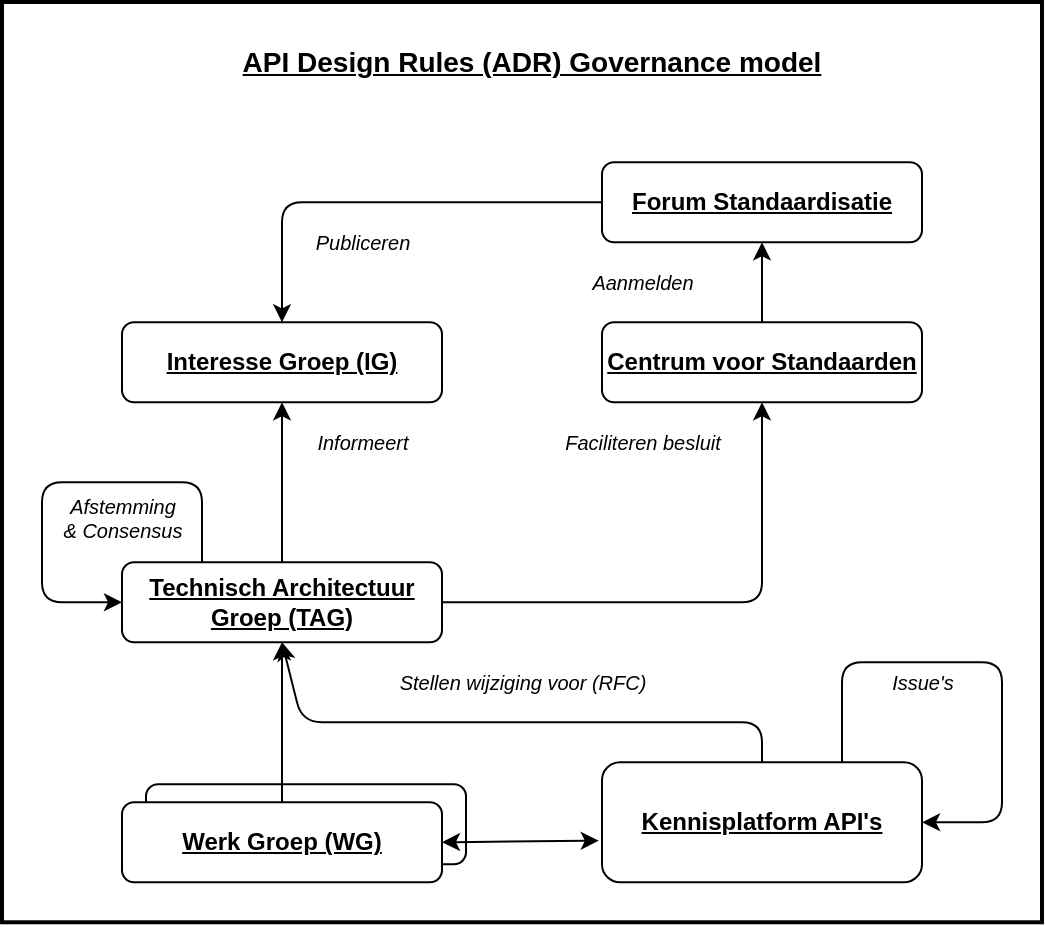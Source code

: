 <mxfile version="12.4.2" type="device" pages="3"><diagram id="dx5_5bGkg1Nnfz7x8nYc" name="ADR Governance model"><mxGraphModel dx="1106" dy="997" grid="1" gridSize="10" guides="1" tooltips="1" connect="1" arrows="1" fold="1" page="1" pageScale="1" pageWidth="1654" pageHeight="1169" math="0" shadow="0"><root><mxCell id="0"/><mxCell id="1" parent="0"/><mxCell id="mGMaODsvY5LA77Vns2WJ-25" value="" style="rounded=0;whiteSpace=wrap;html=1;fontSize=14;fillColor=none;strokeWidth=2;" parent="1" vertex="1"><mxGeometry x="40" y="40" width="520" height="460.14" as="geometry"/></mxCell><mxCell id="mGMaODsvY5LA77Vns2WJ-1" value="API Design Rules (ADR) Governance model" style="text;html=1;strokeColor=none;fillColor=none;align=center;verticalAlign=middle;whiteSpace=wrap;rounded=0;fontSize=14;fontStyle=5" parent="1" vertex="1"><mxGeometry x="80" y="60.14" width="450" height="20" as="geometry"/></mxCell><mxCell id="mGMaODsvY5LA77Vns2WJ-2" value="Technisch Architectuur Groep (TAG)" style="rounded=1;whiteSpace=wrap;html=1;fontStyle=5" parent="1" vertex="1"><mxGeometry x="100" y="320.14" width="160" height="40" as="geometry"/></mxCell><mxCell id="mGMaODsvY5LA77Vns2WJ-4" value="Werk Groep (WG)" style="rounded=1;whiteSpace=wrap;html=1;" parent="1" vertex="1"><mxGeometry x="112" y="431.14" width="160" height="40" as="geometry"/></mxCell><mxCell id="mGMaODsvY5LA77Vns2WJ-5" value="Interesse Groep (IG)" style="rounded=1;whiteSpace=wrap;html=1;fontStyle=5" parent="1" vertex="1"><mxGeometry x="100" y="200.14" width="160" height="40" as="geometry"/></mxCell><mxCell id="mGMaODsvY5LA77Vns2WJ-6" value="Werk Groep (WG)" style="rounded=1;whiteSpace=wrap;html=1;fontStyle=5" parent="1" vertex="1"><mxGeometry x="100" y="440.14" width="160" height="40" as="geometry"/></mxCell><mxCell id="mGMaODsvY5LA77Vns2WJ-7" value="Informeert" style="endArrow=classic;html=1;entryX=0.5;entryY=1;entryDx=0;entryDy=0;fontSize=10;fontStyle=2" parent="1" source="mGMaODsvY5LA77Vns2WJ-2" target="mGMaODsvY5LA77Vns2WJ-5" edge="1"><mxGeometry x="0.5" y="-40" width="50" height="50" relative="1" as="geometry"><mxPoint x="-40" y="510.14" as="sourcePoint"/><mxPoint x="10" y="460.14" as="targetPoint"/><mxPoint as="offset"/></mxGeometry></mxCell><mxCell id="mGMaODsvY5LA77Vns2WJ-8" value="" style="endArrow=classic;html=1;entryX=0.5;entryY=1;entryDx=0;entryDy=0;exitX=0.5;exitY=0;exitDx=0;exitDy=0;" parent="1" source="mGMaODsvY5LA77Vns2WJ-6" target="mGMaODsvY5LA77Vns2WJ-2" edge="1"><mxGeometry width="50" height="50" relative="1" as="geometry"><mxPoint x="-40" y="510.14" as="sourcePoint"/><mxPoint x="10" y="460.14" as="targetPoint"/></mxGeometry></mxCell><mxCell id="mGMaODsvY5LA77Vns2WJ-9" value="Stellen wijziging voor (RFC)" style="text;html=1;align=center;verticalAlign=middle;resizable=0;points=[];;labelBackgroundColor=#ffffff;fontStyle=2;fontSize=10;" parent="mGMaODsvY5LA77Vns2WJ-8" vertex="1" connectable="0"><mxGeometry x="-0.033" y="1" relative="1" as="geometry"><mxPoint x="121" y="-21.67" as="offset"/></mxGeometry></mxCell><mxCell id="mGMaODsvY5LA77Vns2WJ-10" value="Centrum voor Standaarden" style="rounded=1;whiteSpace=wrap;html=1;fontStyle=5" parent="1" vertex="1"><mxGeometry x="340" y="200.14" width="160" height="40" as="geometry"/></mxCell><mxCell id="mGMaODsvY5LA77Vns2WJ-11" value="" style="endArrow=classic;html=1;entryX=0;entryY=0.5;entryDx=0;entryDy=0;exitX=0.25;exitY=0;exitDx=0;exitDy=0;" parent="1" source="mGMaODsvY5LA77Vns2WJ-2" target="mGMaODsvY5LA77Vns2WJ-2" edge="1"><mxGeometry width="50" height="50" relative="1" as="geometry"><mxPoint x="-40" y="510.14" as="sourcePoint"/><mxPoint x="10" y="460.14" as="targetPoint"/><Array as="points"><mxPoint x="140" y="280.14"/><mxPoint x="60" y="280.14"/><mxPoint x="60" y="340.14"/></Array></mxGeometry></mxCell><mxCell id="mGMaODsvY5LA77Vns2WJ-12" value="Afstemming &lt;br style=&quot;font-size: 10px;&quot;&gt;&amp;amp; Consensus" style="text;html=1;align=center;verticalAlign=middle;resizable=0;points=[];;labelBackgroundColor=#ffffff;fontStyle=2;fontSize=10;" parent="mGMaODsvY5LA77Vns2WJ-11" vertex="1" connectable="0"><mxGeometry x="0.25" y="-2" relative="1" as="geometry"><mxPoint x="42" as="offset"/></mxGeometry></mxCell><mxCell id="mGMaODsvY5LA77Vns2WJ-13" value="" style="endArrow=classic;html=1;entryX=0.5;entryY=1;entryDx=0;entryDy=0;exitX=1;exitY=0.5;exitDx=0;exitDy=0;" parent="1" source="mGMaODsvY5LA77Vns2WJ-2" target="mGMaODsvY5LA77Vns2WJ-10" edge="1"><mxGeometry width="50" height="50" relative="1" as="geometry"><mxPoint x="-40" y="510.14" as="sourcePoint"/><mxPoint x="10" y="460.14" as="targetPoint"/><Array as="points"><mxPoint x="420" y="340.14"/></Array></mxGeometry></mxCell><mxCell id="mGMaODsvY5LA77Vns2WJ-14" value="Faciliteren besluit" style="text;html=1;align=center;verticalAlign=middle;resizable=0;points=[];;labelBackgroundColor=#ffffff;fontStyle=2;fontSize=10;" parent="mGMaODsvY5LA77Vns2WJ-13" vertex="1" connectable="0"><mxGeometry x="-0.041" y="1" relative="1" as="geometry"><mxPoint x="-25.0" y="-79" as="offset"/></mxGeometry></mxCell><mxCell id="mGMaODsvY5LA77Vns2WJ-15" value="Forum Standaardisatie" style="rounded=1;whiteSpace=wrap;html=1;fontStyle=5" parent="1" vertex="1"><mxGeometry x="340" y="120.14" width="160" height="40" as="geometry"/></mxCell><mxCell id="mGMaODsvY5LA77Vns2WJ-16" value="Aanmelden" style="endArrow=classic;html=1;fontSize=10;entryX=0.5;entryY=1;entryDx=0;entryDy=0;fontStyle=2" parent="1" source="mGMaODsvY5LA77Vns2WJ-10" target="mGMaODsvY5LA77Vns2WJ-15" edge="1"><mxGeometry y="60" width="50" height="50" relative="1" as="geometry"><mxPoint x="-40" y="550.14" as="sourcePoint"/><mxPoint x="10" y="500.14" as="targetPoint"/><mxPoint as="offset"/></mxGeometry></mxCell><mxCell id="mGMaODsvY5LA77Vns2WJ-17" value="" style="endArrow=classic;html=1;fontSize=12;entryX=0.5;entryY=0;entryDx=0;entryDy=0;exitX=0;exitY=0.5;exitDx=0;exitDy=0;" parent="1" source="mGMaODsvY5LA77Vns2WJ-15" target="mGMaODsvY5LA77Vns2WJ-5" edge="1"><mxGeometry width="50" height="50" relative="1" as="geometry"><mxPoint x="-40" y="550.14" as="sourcePoint"/><mxPoint x="10" y="500.14" as="targetPoint"/><Array as="points"><mxPoint x="180" y="140.14"/></Array></mxGeometry></mxCell><mxCell id="mGMaODsvY5LA77Vns2WJ-18" value="Publiceren" style="text;html=1;align=center;verticalAlign=middle;resizable=0;points=[];;labelBackgroundColor=#ffffff;fontSize=10;fontStyle=2" parent="mGMaODsvY5LA77Vns2WJ-17" vertex="1" connectable="0"><mxGeometry x="0.427" y="13" relative="1" as="geometry"><mxPoint x="36.67" y="7" as="offset"/></mxGeometry></mxCell><mxCell id="mGMaODsvY5LA77Vns2WJ-19" value="Kennisplatform API's" style="rounded=1;whiteSpace=wrap;html=1;fontSize=12;fontStyle=5" parent="1" vertex="1"><mxGeometry x="340" y="420.14" width="160" height="60" as="geometry"/></mxCell><mxCell id="mGMaODsvY5LA77Vns2WJ-20" value="" style="endArrow=classic;html=1;fontSize=12;entryX=0.5;entryY=1;entryDx=0;entryDy=0;exitX=0.5;exitY=0;exitDx=0;exitDy=0;" parent="1" source="mGMaODsvY5LA77Vns2WJ-19" target="mGMaODsvY5LA77Vns2WJ-2" edge="1"><mxGeometry width="50" height="50" relative="1" as="geometry"><mxPoint x="-40" y="550.14" as="sourcePoint"/><mxPoint x="10" y="500.14" as="targetPoint"/><Array as="points"><mxPoint x="420" y="400.14"/><mxPoint x="190" y="400.14"/></Array></mxGeometry></mxCell><mxCell id="mGMaODsvY5LA77Vns2WJ-21" value="" style="endArrow=classic;startArrow=classic;html=1;fontSize=12;entryX=-0.01;entryY=0.653;entryDx=0;entryDy=0;exitX=1;exitY=0.5;exitDx=0;exitDy=0;entryPerimeter=0;" parent="1" source="mGMaODsvY5LA77Vns2WJ-6" target="mGMaODsvY5LA77Vns2WJ-19" edge="1"><mxGeometry width="50" height="50" relative="1" as="geometry"><mxPoint x="-40" y="550.14" as="sourcePoint"/><mxPoint x="10" y="500.14" as="targetPoint"/></mxGeometry></mxCell><mxCell id="mGMaODsvY5LA77Vns2WJ-22" value="" style="endArrow=classic;html=1;fontSize=12;entryX=1;entryY=0.5;entryDx=0;entryDy=0;exitX=0.75;exitY=0;exitDx=0;exitDy=0;" parent="1" source="mGMaODsvY5LA77Vns2WJ-19" target="mGMaODsvY5LA77Vns2WJ-19" edge="1"><mxGeometry width="50" height="50" relative="1" as="geometry"><mxPoint x="-40" y="550.14" as="sourcePoint"/><mxPoint x="10" y="500.14" as="targetPoint"/><Array as="points"><mxPoint x="460" y="370.14"/><mxPoint x="540" y="370.14"/><mxPoint x="540" y="450.14"/></Array></mxGeometry></mxCell><mxCell id="mGMaODsvY5LA77Vns2WJ-23" value="Issue's" style="text;html=1;align=center;verticalAlign=middle;resizable=0;points=[];;labelBackgroundColor=#ffffff;fontSize=10;fontStyle=2" parent="mGMaODsvY5LA77Vns2WJ-22" vertex="1" connectable="0"><mxGeometry x="-0.276" y="-2" relative="1" as="geometry"><mxPoint x="-0.34" y="8" as="offset"/></mxGeometry></mxCell></root></mxGraphModel></diagram><diagram id="drqvtH2n9VaL-mbb8vZf" name="RFC Process"><mxGraphModel dx="1106" dy="997" grid="1" gridSize="10" guides="1" tooltips="1" connect="1" arrows="1" fold="1" page="1" pageScale="1" pageWidth="1654" pageHeight="1169" math="0" shadow="0"><root><mxCell id="MC2hNLUGjauFbn-MO6MP-0"/><mxCell id="MC2hNLUGjauFbn-MO6MP-1" parent="MC2hNLUGjauFbn-MO6MP-0"/><mxCell id="MC2hNLUGjauFbn-MO6MP-3" value="RFC's op de ADR&lt;br&gt;" style="swimlane;html=1;childLayout=stackLayout;resizeParent=1;resizeParentMax=0;horizontal=0;startSize=20;horizontalStack=0;" parent="MC2hNLUGjauFbn-MO6MP-1" vertex="1"><mxGeometry x="40" y="40" width="1140" height="450" as="geometry"/></mxCell><mxCell id="MC2hNLUGjauFbn-MO6MP-4" value="Werkgroep ADR" style="swimlane;html=1;startSize=20;horizontal=0;" parent="MC2hNLUGjauFbn-MO6MP-3" vertex="1"><mxGeometry x="20" width="1120" height="150" as="geometry"/></mxCell><mxCell id="MC2hNLUGjauFbn-MO6MP-7" value="" style="shape=mxgraph.bpmn.shape;html=1;verticalLabelPosition=bottom;labelBackgroundColor=#ffffff;verticalAlign=top;align=center;perimeter=rhombusPerimeter;background=gateway;outlineConnect=0;outline=standard;symbol=general;" parent="MC2hNLUGjauFbn-MO6MP-4" vertex="1"><mxGeometry x="30" y="55" width="50" height="50" as="geometry"/></mxCell><mxCell id="MC2hNLUGjauFbn-MO6MP-8" value="Process RFC" style="html=1;whiteSpace=wrap;rounded=1;" parent="MC2hNLUGjauFbn-MO6MP-4" vertex="1"><mxGeometry x="120" y="40" width="120" height="80" as="geometry"/></mxCell><mxCell id="MC2hNLUGjauFbn-MO6MP-9" value="" style="html=1;shape=plus;outlineConnect=0;" parent="MC2hNLUGjauFbn-MO6MP-8" vertex="1"><mxGeometry x="0.5" y="1" width="14" height="14" relative="1" as="geometry"><mxPoint x="-7" y="-14" as="offset"/></mxGeometry></mxCell><mxCell id="MC2hNLUGjauFbn-MO6MP-10" value="RFC ready for change process?" style="shape=mxgraph.bpmn.shape;html=1;verticalLabelPosition=top;labelBackgroundColor=#ffffff;verticalAlign=bottom;align=left;perimeter=rhombusPerimeter;background=gateway;outlineConnect=0;outline=none;symbol=exclusiveGw;labelPosition=right;" parent="MC2hNLUGjauFbn-MO6MP-4" vertex="1"><mxGeometry x="280" y="55" width="50" height="50" as="geometry"/></mxCell><mxCell id="MC2hNLUGjauFbn-MO6MP-12" value="" style="endArrow=block;endFill=1;endSize=6;html=1;exitX=1;exitY=0.5;exitDx=0;exitDy=0;entryX=0;entryY=0.5;entryDx=0;entryDy=0;" parent="MC2hNLUGjauFbn-MO6MP-4" source="MC2hNLUGjauFbn-MO6MP-7" target="MC2hNLUGjauFbn-MO6MP-8" edge="1"><mxGeometry width="100" relative="1" as="geometry"><mxPoint x="-30" y="280" as="sourcePoint"/><mxPoint x="70" y="280" as="targetPoint"/></mxGeometry></mxCell><mxCell id="MC2hNLUGjauFbn-MO6MP-13" value="" style="endArrow=block;endFill=1;endSize=6;html=1;exitX=1;exitY=0.5;exitDx=0;exitDy=0;entryX=0;entryY=0.5;entryDx=0;entryDy=0;" parent="MC2hNLUGjauFbn-MO6MP-4" source="MC2hNLUGjauFbn-MO6MP-8" target="MC2hNLUGjauFbn-MO6MP-10" edge="1"><mxGeometry width="100" relative="1" as="geometry"><mxPoint x="100" y="90" as="sourcePoint"/><mxPoint x="140" y="90" as="targetPoint"/></mxGeometry></mxCell><mxCell id="MC2hNLUGjauFbn-MO6MP-15" value="" style="endArrow=block;endFill=1;endSize=6;html=1;exitX=0.5;exitY=0;exitDx=0;exitDy=0;entryX=0.5;entryY=0;entryDx=0;entryDy=0;" parent="MC2hNLUGjauFbn-MO6MP-4" source="MC2hNLUGjauFbn-MO6MP-10" target="MC2hNLUGjauFbn-MO6MP-8" edge="1"><mxGeometry width="100" relative="1" as="geometry"><mxPoint x="270" y="100" as="sourcePoint"/><mxPoint x="340" y="100" as="targetPoint"/><Array as="points"><mxPoint x="305" y="20"/><mxPoint x="180" y="20"/></Array></mxGeometry></mxCell><mxCell id="MC2hNLUGjauFbn-MO6MP-17" value="no" style="text;html=1;align=center;verticalAlign=middle;resizable=0;points=[];;labelBackgroundColor=#ffffff;" parent="MC2hNLUGjauFbn-MO6MP-15" vertex="1" connectable="0"><mxGeometry x="-0.191" y="2" relative="1" as="geometry"><mxPoint x="22.86" y="18" as="offset"/></mxGeometry></mxCell><mxCell id="MC2hNLUGjauFbn-MO6MP-33" value="Processed RFC" style="html=1;whiteSpace=wrap;rounded=1;" parent="MC2hNLUGjauFbn-MO6MP-4" vertex="1"><mxGeometry x="880" y="40" width="120" height="80" as="geometry"/></mxCell><mxCell id="MC2hNLUGjauFbn-MO6MP-34" value="" style="html=1;shape=message;outlineConnect=0;" parent="MC2hNLUGjauFbn-MO6MP-33" vertex="1"><mxGeometry width="20" height="14" relative="1" as="geometry"><mxPoint x="7" y="7" as="offset"/></mxGeometry></mxCell><mxCell id="MC2hNLUGjauFbn-MO6MP-14" value="Yes&lt;span style=&quot;color: rgba(0 , 0 , 0 , 0) ; font-family: monospace ; font-size: 0px ; background-color: rgb(248 , 249 , 250)&quot;&gt;%3CmxGraphModel%3E%3Croot%3E%3CmxCell%20id%3D%220%22%2F%3E%3CmxCell%20id%3D%221%22%20parent%3D%220%22%2F%3E%3CmxCell%20id%3D%222%22%20value%3D%22%22%20style%3D%22endArrow%3Dblock%3BendFill%3D1%3BendSize%3D6%3Bhtml%3D1%3BexitX%3D1%3BexitY%3D0.5%3BexitDx%3D0%3BexitDy%3D0%3BentryX%3D0%3BentryY%3D0.5%3BentryDx%3D0%3BentryDy%3D0%3B%22%20edge%3D%221%22%20parent%3D%221%22%3E%3CmxGeometry%20width%3D%22100%22%20relative%3D%221%22%20as%3D%22geometry%22%3E%3CmxPoint%20x%3D%22300%22%20y%3D%2280%22%20as%3D%22sourcePoint%22%2F%3E%3CmxPoint%20x%3D%22370%22%20y%3D%2280%22%20as%3D%22targetPoint%22%2F%3E%3C%2FmxGeometry%3E%3C%2FmxCell%3E%3C%2Froot%3E%3C%2FmxGraphModel%3E&lt;/span&gt;" style="endArrow=block;endFill=1;endSize=6;html=1;exitX=0.5;exitY=1;exitDx=0;exitDy=0;entryX=0.5;entryY=0;entryDx=0;entryDy=0;" parent="MC2hNLUGjauFbn-MO6MP-3" source="MC2hNLUGjauFbn-MO6MP-10" target="MC2hNLUGjauFbn-MO6MP-11" edge="1"><mxGeometry x="-0.647" y="-15" width="100" relative="1" as="geometry"><mxPoint x="280" y="90" as="sourcePoint"/><mxPoint x="350" y="90" as="targetPoint"/><mxPoint as="offset"/></mxGeometry></mxCell><mxCell id="MC2hNLUGjauFbn-MO6MP-5" value="Logius (CvS)" style="swimlane;html=1;startSize=20;horizontal=0;" parent="MC2hNLUGjauFbn-MO6MP-3" vertex="1"><mxGeometry x="20" y="150" width="1120" height="150" as="geometry"/></mxCell><mxCell id="MC2hNLUGjauFbn-MO6MP-11" value="Propose in TAG ADR" style="shape=ext;rounded=1;html=1;whiteSpace=wrap;" parent="MC2hNLUGjauFbn-MO6MP-5" vertex="1"><mxGeometry x="245" y="40" width="120" height="80" as="geometry"/></mxCell><mxCell id="MC2hNLUGjauFbn-MO6MP-18" value="TAG ADR Decides" style="shape=ext;rounded=1;html=1;whiteSpace=wrap;" parent="MC2hNLUGjauFbn-MO6MP-5" vertex="1"><mxGeometry x="400" y="40" width="120" height="80" as="geometry"/></mxCell><mxCell id="MC2hNLUGjauFbn-MO6MP-19" value="Start openbare consultatie" style="shape=ext;rounded=1;html=1;whiteSpace=wrap;" parent="MC2hNLUGjauFbn-MO6MP-5" vertex="1"><mxGeometry x="560" y="40" width="120" height="80" as="geometry"/></mxCell><mxCell id="MC2hNLUGjauFbn-MO6MP-28" style="edgeStyle=orthogonalEdgeStyle;rounded=0;orthogonalLoop=1;jettySize=auto;html=1;" parent="MC2hNLUGjauFbn-MO6MP-5" source="MC2hNLUGjauFbn-MO6MP-21" target="MC2hNLUGjauFbn-MO6MP-22" edge="1"><mxGeometry relative="1" as="geometry"/></mxCell><mxCell id="MC2hNLUGjauFbn-MO6MP-21" value="Change document and raise versioning" style="shape=ext;rounded=1;html=1;whiteSpace=wrap;" parent="MC2hNLUGjauFbn-MO6MP-5" vertex="1"><mxGeometry x="720" y="40" width="120" height="80" as="geometry"/></mxCell><mxCell id="MC2hNLUGjauFbn-MO6MP-29" style="edgeStyle=orthogonalEdgeStyle;rounded=0;orthogonalLoop=1;jettySize=auto;html=1;" parent="MC2hNLUGjauFbn-MO6MP-5" source="MC2hNLUGjauFbn-MO6MP-22" target="MC2hNLUGjauFbn-MO6MP-23" edge="1"><mxGeometry relative="1" as="geometry"/></mxCell><mxCell id="MC2hNLUGjauFbn-MO6MP-22" value="Inform WG ADR &amp;amp; Forum Standaardisatie" style="shape=ext;rounded=1;html=1;whiteSpace=wrap;" parent="MC2hNLUGjauFbn-MO6MP-5" vertex="1"><mxGeometry x="880" y="40" width="120" height="80" as="geometry"/></mxCell><mxCell id="MC2hNLUGjauFbn-MO6MP-23" value="" style="shape=mxgraph.bpmn.shape;html=1;verticalLabelPosition=bottom;labelBackgroundColor=#ffffff;verticalAlign=top;align=center;perimeter=rhombusPerimeter;background=gateway;outlineConnect=0;outline=end;symbol=terminate;" parent="MC2hNLUGjauFbn-MO6MP-5" vertex="1"><mxGeometry x="1040" y="55" width="50" height="50" as="geometry"/></mxCell><mxCell id="MC2hNLUGjauFbn-MO6MP-25" value="" style="endArrow=block;endFill=1;endSize=6;html=1;entryX=0;entryY=0.5;entryDx=0;entryDy=0;exitX=1;exitY=0.5;exitDx=0;exitDy=0;" parent="MC2hNLUGjauFbn-MO6MP-5" source="MC2hNLUGjauFbn-MO6MP-11" target="MC2hNLUGjauFbn-MO6MP-18" edge="1"><mxGeometry width="100" relative="1" as="geometry"><mxPoint x="-10" y="180" as="sourcePoint"/><mxPoint x="90" y="180" as="targetPoint"/></mxGeometry></mxCell><mxCell id="MC2hNLUGjauFbn-MO6MP-24" value="" style="endArrow=block;endFill=1;endSize=6;html=1;" parent="MC2hNLUGjauFbn-MO6MP-5" source="MC2hNLUGjauFbn-MO6MP-19" target="MC2hNLUGjauFbn-MO6MP-21" edge="1"><mxGeometry width="100" relative="1" as="geometry"><mxPoint x="680" y="79.66" as="sourcePoint"/><mxPoint x="780" y="79.66" as="targetPoint"/></mxGeometry></mxCell><mxCell id="MC2hNLUGjauFbn-MO6MP-26" value="" style="endArrow=block;endFill=1;endSize=6;html=1;entryX=0;entryY=0.5;entryDx=0;entryDy=0;exitX=1;exitY=0.5;exitDx=0;exitDy=0;" parent="MC2hNLUGjauFbn-MO6MP-5" source="MC2hNLUGjauFbn-MO6MP-18" target="MC2hNLUGjauFbn-MO6MP-19" edge="1"><mxGeometry width="100" relative="1" as="geometry"><mxPoint x="394" y="90.0" as="sourcePoint"/><mxPoint x="460" y="90.0" as="targetPoint"/></mxGeometry></mxCell><mxCell id="MC2hNLUGjauFbn-MO6MP-31" value="Forum Standaardisatie" style="swimlane;startSize=20;horizontal=0;" parent="MC2hNLUGjauFbn-MO6MP-3" vertex="1"><mxGeometry x="20" y="300" width="1120" height="150" as="geometry"/></mxCell><mxCell id="MC2hNLUGjauFbn-MO6MP-35" value="New version of ADR Standaard" style="html=1;whiteSpace=wrap;rounded=1;" parent="MC2hNLUGjauFbn-MO6MP-31" vertex="1"><mxGeometry x="880" y="35" width="120" height="80" as="geometry"/></mxCell><mxCell id="MC2hNLUGjauFbn-MO6MP-36" value="" style="html=1;shape=message;outlineConnect=0;" parent="MC2hNLUGjauFbn-MO6MP-35" vertex="1"><mxGeometry width="20" height="14" relative="1" as="geometry"><mxPoint x="7" y="7" as="offset"/></mxGeometry></mxCell><mxCell id="MC2hNLUGjauFbn-MO6MP-37" value="" style="startArrow=oval;startFill=0;startSize=7;endArrow=block;endFill=0;endSize=10;dashed=1;html=1;entryX=0.5;entryY=0;entryDx=0;entryDy=0;" parent="MC2hNLUGjauFbn-MO6MP-3" source="MC2hNLUGjauFbn-MO6MP-22" target="MC2hNLUGjauFbn-MO6MP-35" edge="1"><mxGeometry width="100" relative="1" as="geometry"><mxPoint y="470" as="sourcePoint"/><mxPoint x="100" y="470" as="targetPoint"/></mxGeometry></mxCell><mxCell id="MC2hNLUGjauFbn-MO6MP-38" value="" style="startArrow=oval;startFill=0;startSize=7;endArrow=block;endFill=0;endSize=10;dashed=1;html=1;entryX=0.5;entryY=1;entryDx=0;entryDy=0;" parent="MC2hNLUGjauFbn-MO6MP-3" source="MC2hNLUGjauFbn-MO6MP-22" target="MC2hNLUGjauFbn-MO6MP-33" edge="1"><mxGeometry width="100" relative="1" as="geometry"><mxPoint y="470" as="sourcePoint"/><mxPoint x="100" y="470" as="targetPoint"/></mxGeometry></mxCell></root></mxGraphModel></diagram><diagram id="TXDt-Hoge4p5WTQTl_R5" name="Lean Canvas"><mxGraphModel dx="1106" dy="997" grid="1" gridSize="10" guides="1" tooltips="1" connect="1" arrows="1" fold="1" page="1" pageScale="1" pageWidth="1654" pageHeight="1169" math="0" shadow="0"><root><mxCell id="uc34WSMYbf7K16QQlbZ6-0"/><mxCell id="uc34WSMYbf7K16QQlbZ6-1" parent="uc34WSMYbf7K16QQlbZ6-0"/><mxCell id="uc34WSMYbf7K16QQlbZ6-2" value="Lean Canvas" style="rounded=0;whiteSpace=wrap;html=1;shadow=1;fontSize=15;" parent="uc34WSMYbf7K16QQlbZ6-1" vertex="1"><mxGeometry x="40" y="40" width="520" height="60" as="geometry"/></mxCell><mxCell id="uc34WSMYbf7K16QQlbZ6-3" value="Product: API Standaarden" style="rounded=0;whiteSpace=wrap;html=1;shadow=1;fontSize=24;fontStyle=1" parent="uc34WSMYbf7K16QQlbZ6-1" vertex="1"><mxGeometry x="560" y="40" width="520" height="60" as="geometry"/></mxCell><mxCell id="uc34WSMYbf7K16QQlbZ6-5" value="Versie: 01 - Datum: 27-08-2021 - Auteur: Martin van der Plas" style="rounded=0;whiteSpace=wrap;html=1;shadow=1;fontSize=15;" parent="uc34WSMYbf7K16QQlbZ6-1" vertex="1"><mxGeometry x="1080" y="40" width="520" height="60" as="geometry"/></mxCell><mxCell id="uc34WSMYbf7K16QQlbZ6-8" value="" style="rounded=0;whiteSpace=wrap;html=1;shadow=1;" parent="uc34WSMYbf7K16QQlbZ6-1" vertex="1"><mxGeometry x="40" y="160" width="280" height="600" as="geometry"/></mxCell><mxCell id="uc34WSMYbf7K16QQlbZ6-9" value="&lt;h1&gt;Problem&lt;/h1&gt;&lt;p&gt;1. API Standaarden zijn nog onbekend bij een brede doelgroep&lt;/p&gt;&lt;p&gt;2. Het beheer en de doorontwikkelingen zijn onduidelijk&lt;/p&gt;&lt;p&gt;3. nntb&lt;/p&gt;" style="text;html=1;strokeColor=none;fillColor=none;spacing=5;spacingTop=-20;whiteSpace=wrap;overflow=hidden;rounded=0;" parent="uc34WSMYbf7K16QQlbZ6-1" vertex="1"><mxGeometry x="50" y="170" width="260" height="260" as="geometry"/></mxCell><mxCell id="uc34WSMYbf7K16QQlbZ6-10" value="&lt;h1&gt;&lt;span&gt;Existing Alternatives&lt;/span&gt;&lt;/h1&gt;&lt;h1&gt;&lt;span style=&quot;font-size: 12px ; font-weight: normal&quot;&gt;1. Digikoppeling WUS en EBMS&lt;/span&gt;&lt;br&gt;&lt;/h1&gt;&lt;p&gt;2. Geen standaarden - iedere API een eigen invulling&lt;/p&gt;&lt;p&gt;&lt;span&gt;3. Eigen invulling van Standaarden - iedere organisatie voor zich&lt;/span&gt;&lt;/p&gt;" style="text;html=1;strokeColor=none;fillColor=none;spacing=5;spacingTop=-20;whiteSpace=wrap;overflow=hidden;rounded=0;" parent="uc34WSMYbf7K16QQlbZ6-1" vertex="1"><mxGeometry x="50" y="460" width="260" height="290" as="geometry"/></mxCell><mxCell id="uc34WSMYbf7K16QQlbZ6-17" value="" style="rounded=0;whiteSpace=wrap;html=1;shadow=1;" parent="uc34WSMYbf7K16QQlbZ6-1" vertex="1"><mxGeometry x="360" y="160" width="280" height="280" as="geometry"/></mxCell><mxCell id="uc34WSMYbf7K16QQlbZ6-18" value="" style="rounded=0;whiteSpace=wrap;html=1;shadow=1;" parent="uc34WSMYbf7K16QQlbZ6-1" vertex="1"><mxGeometry x="680" y="160" width="280" height="600" as="geometry"/></mxCell><mxCell id="uc34WSMYbf7K16QQlbZ6-19" value="" style="rounded=0;whiteSpace=wrap;html=1;shadow=1;" parent="uc34WSMYbf7K16QQlbZ6-1" vertex="1"><mxGeometry x="1320" y="160" width="280" height="600" as="geometry"/></mxCell><mxCell id="uc34WSMYbf7K16QQlbZ6-21" value="" style="rounded=0;whiteSpace=wrap;html=1;shadow=1;" parent="uc34WSMYbf7K16QQlbZ6-1" vertex="1"><mxGeometry x="360" y="480" width="280" height="280" as="geometry"/></mxCell><mxCell id="uc34WSMYbf7K16QQlbZ6-22" value="" style="rounded=0;whiteSpace=wrap;html=1;shadow=1;" parent="uc34WSMYbf7K16QQlbZ6-1" vertex="1"><mxGeometry x="1000" y="160" width="280" height="280" as="geometry"/></mxCell><mxCell id="uc34WSMYbf7K16QQlbZ6-23" value="" style="rounded=0;whiteSpace=wrap;html=1;shadow=1;" parent="uc34WSMYbf7K16QQlbZ6-1" vertex="1"><mxGeometry x="1000" y="480" width="280" height="280" as="geometry"/></mxCell><mxCell id="uc34WSMYbf7K16QQlbZ6-24" value="&lt;h1&gt;Solution&lt;/h1&gt;&lt;p&gt;1. API Standaarden promoten bij organisaties&lt;/p&gt;&lt;p&gt;&lt;span&gt;2. Het beheer en de doorontwikkelingen zijn goed opzetten en duidelijk communiceren&lt;/span&gt;&lt;/p&gt;&lt;p&gt;3. nntb&lt;/p&gt;" style="text;html=1;strokeColor=none;fillColor=none;spacing=5;spacingTop=-20;whiteSpace=wrap;overflow=hidden;rounded=0;" parent="uc34WSMYbf7K16QQlbZ6-1" vertex="1"><mxGeometry x="370" y="170" width="260" height="260" as="geometry"/></mxCell><mxCell id="uc34WSMYbf7K16QQlbZ6-25" value="&lt;h1&gt;&lt;span&gt;Key Metrics&lt;/span&gt;&lt;/h1&gt;&lt;h1&gt;&lt;span style=&quot;font-size: 12px ; font-weight: normal&quot;&gt;1. P&lt;/span&gt;&lt;font style=&quot;font-size: 12px&quot;&gt;&lt;span style=&quot;font-weight: normal&quot;&gt;agina bezoeken van de API Standaard&lt;/span&gt;&lt;br&gt;&lt;/font&gt;&lt;/h1&gt;&lt;p&gt;&lt;font style=&quot;font-size: 12px&quot;&gt;2. Aantal API's die zeggen aan de standaard te voldoen&lt;/font&gt;&lt;/p&gt;&lt;p&gt;&lt;span&gt;&lt;font style=&quot;font-size: 12px&quot;&gt;3. Verificatie van iedere regel bij alle bekende API's&lt;/font&gt;&lt;/span&gt;&lt;/p&gt;" style="text;html=1;strokeColor=none;fillColor=none;spacing=5;spacingTop=-20;whiteSpace=wrap;overflow=hidden;rounded=0;" parent="uc34WSMYbf7K16QQlbZ6-1" vertex="1"><mxGeometry x="370" y="490" width="260" height="260" as="geometry"/></mxCell><mxCell id="uc34WSMYbf7K16QQlbZ6-26" value="&lt;h1&gt;Unique Value Proposition&lt;/h1&gt;&lt;p&gt;- een eenduidige manier om gegevens uit te wisselen tussen organisaties en systemen.&lt;/p&gt;" style="text;html=1;strokeColor=none;fillColor=none;spacing=5;spacingTop=-20;whiteSpace=wrap;overflow=hidden;rounded=0;" parent="uc34WSMYbf7K16QQlbZ6-1" vertex="1"><mxGeometry x="690" y="170" width="260" height="260" as="geometry"/></mxCell><mxCell id="uc34WSMYbf7K16QQlbZ6-27" value="&lt;h1&gt;&lt;span&gt;High Level Concept&lt;/span&gt;&lt;/h1&gt;&lt;h1&gt;&lt;span style=&quot;font-size: 12px ; font-weight: 400&quot;&gt;- De API Standaarden zijn de opvolging van Digikoppeling&lt;br&gt;- de API Standaarden zijn de basis voor interoperabiliteit tussen organisaties en tussen de afzonderlijke bouwstenen van Voorzieningen&lt;/span&gt;&lt;/h1&gt;" style="text;html=1;strokeColor=none;fillColor=none;spacing=5;spacingTop=-20;whiteSpace=wrap;overflow=hidden;rounded=0;" parent="uc34WSMYbf7K16QQlbZ6-1" vertex="1"><mxGeometry x="690" y="460" width="260" height="290" as="geometry"/></mxCell><mxCell id="uc34WSMYbf7K16QQlbZ6-28" value="&lt;h1&gt;Unfair Advantage&lt;/h1&gt;&lt;p&gt;1. De API Standaarden zijn de enige standaarden op de Pas-Toe-of-Leg-uit-Lijst&lt;/p&gt;&lt;p&gt;&lt;span&gt;2. nntb&lt;/span&gt;&lt;/p&gt;&lt;p&gt;3. nntb&lt;/p&gt;" style="text;html=1;strokeColor=none;fillColor=none;spacing=5;spacingTop=-20;whiteSpace=wrap;overflow=hidden;rounded=0;" parent="uc34WSMYbf7K16QQlbZ6-1" vertex="1"><mxGeometry x="1010" y="170" width="260" height="260" as="geometry"/></mxCell><mxCell id="uc34WSMYbf7K16QQlbZ6-29" value="&lt;h1&gt;&lt;span&gt;Channels&lt;/span&gt;&lt;/h1&gt;&lt;h1&gt;&lt;span style=&quot;font-size: 12px ; font-weight: normal&quot;&gt;1. Online via Logius, forumstandaardisatie, kennisplatform API's en Github&lt;/span&gt;&lt;br&gt;&lt;/h1&gt;&lt;p&gt;2. Presentaties op evenementen&lt;/p&gt;&lt;p&gt;&lt;span&gt;3. 1 op 1 bij belangrijke stakeholders&lt;br&gt;&lt;/span&gt;&lt;/p&gt;&lt;p&gt;&lt;span&gt;4. Bestuurlijk overleg BZK&lt;/span&gt;&lt;/p&gt;" style="text;html=1;strokeColor=none;fillColor=none;spacing=5;spacingTop=-20;whiteSpace=wrap;overflow=hidden;rounded=0;" parent="uc34WSMYbf7K16QQlbZ6-1" vertex="1"><mxGeometry x="1010" y="490" width="260" height="260" as="geometry"/></mxCell><mxCell id="uc34WSMYbf7K16QQlbZ6-30" value="&lt;h1&gt;Customer Segments&lt;/h1&gt;&lt;p&gt;1. API Standaarden zijn nog onbekend bij een brede doelgroep&lt;/p&gt;&lt;p&gt;2. Het beheer en de doorontwikkelingen zijn onduidelijk&lt;/p&gt;&lt;p&gt;3. nntb&lt;/p&gt;" style="text;html=1;strokeColor=none;fillColor=none;spacing=5;spacingTop=-20;whiteSpace=wrap;overflow=hidden;rounded=0;" parent="uc34WSMYbf7K16QQlbZ6-1" vertex="1"><mxGeometry x="1330" y="170" width="260" height="260" as="geometry"/></mxCell><mxCell id="uc34WSMYbf7K16QQlbZ6-31" value="&lt;h1&gt;&lt;span&gt;Early Adopters&lt;/span&gt;&lt;/h1&gt;&lt;h1&gt;&lt;span style=&quot;font-weight: normal ; font-size: 12px&quot;&gt;1. Kadaster&lt;br&gt;2. VNG Realisatie&lt;br&gt;3. Kamers van Koophandel&lt;br&gt;4. DSO-LV&lt;br&gt;5. Logius&lt;br&gt;6. Uitvoeringsorganisatie Bedrijfsvoering Rijk (UBR)&lt;br&gt;7. Gemeente Amsterdam&lt;/span&gt;&lt;/h1&gt;" style="text;html=1;strokeColor=none;fillColor=none;spacing=5;spacingTop=-20;whiteSpace=wrap;overflow=hidden;rounded=0;" parent="uc34WSMYbf7K16QQlbZ6-1" vertex="1"><mxGeometry x="1330" y="460" width="260" height="290" as="geometry"/></mxCell><mxCell id="uc34WSMYbf7K16QQlbZ6-33" value="" style="rounded=0;whiteSpace=wrap;html=1;shadow=1;" parent="uc34WSMYbf7K16QQlbZ6-1" vertex="1"><mxGeometry x="40" y="800" width="760" height="280" as="geometry"/></mxCell><mxCell id="uc34WSMYbf7K16QQlbZ6-34" value="" style="rounded=0;whiteSpace=wrap;html=1;shadow=1;" parent="uc34WSMYbf7K16QQlbZ6-1" vertex="1"><mxGeometry x="840" y="800" width="760" height="280" as="geometry"/></mxCell><mxCell id="uc34WSMYbf7K16QQlbZ6-35" value="&lt;h1&gt;&lt;span&gt;Cost Structure&lt;/span&gt;&lt;/h1&gt;&lt;h1&gt;&lt;span style=&quot;font-size: 12px ; font-weight: normal&quot;&gt;1. Mensen/uren voor beheer van de standaard&lt;br&gt;2. Mensen/uren voor doorontwikkeling van de API Standaarden&lt;br&gt;3. Mensen/uren voor communicatie en promotie&lt;br&gt;4. Kosten voor (door)ontwikkeling generieke tools ter ondersteuning van de standaarden&lt;br&gt;5. Overhead kosten voor marketing, website, onderzoek door derden&amp;nbsp;&lt;/span&gt;&lt;/h1&gt;" style="text;html=1;strokeColor=none;fillColor=none;spacing=5;spacingTop=-20;whiteSpace=wrap;overflow=hidden;rounded=0;" parent="uc34WSMYbf7K16QQlbZ6-1" vertex="1"><mxGeometry x="50" y="810" width="740" height="260" as="geometry"/></mxCell><mxCell id="uc34WSMYbf7K16QQlbZ6-36" value="&lt;h1&gt;&lt;span&gt;Revenue Streams&lt;/span&gt;&lt;/h1&gt;&lt;h1&gt;&lt;span style=&quot;font-size: 12px ; font-weight: normal&quot;&gt;1. Bekostiging vanuit Min. BZK&lt;br&gt;2. nntb&lt;/span&gt;&lt;/h1&gt;" style="text;html=1;strokeColor=none;fillColor=none;spacing=5;spacingTop=-20;whiteSpace=wrap;overflow=hidden;rounded=0;" parent="uc34WSMYbf7K16QQlbZ6-1" vertex="1"><mxGeometry x="850" y="810" width="740" height="260" as="geometry"/></mxCell></root></mxGraphModel></diagram></mxfile>